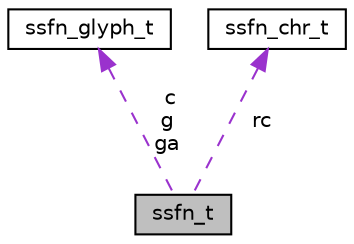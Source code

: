 digraph "ssfn_t"
{
 // LATEX_PDF_SIZE
  edge [fontname="Helvetica",fontsize="10",labelfontname="Helvetica",labelfontsize="10"];
  node [fontname="Helvetica",fontsize="10",shape=record];
  Node1 [label="ssfn_t",height=0.2,width=0.4,color="black", fillcolor="grey75", style="filled", fontcolor="black",tooltip=" "];
  Node2 -> Node1 [dir="back",color="darkorchid3",fontsize="10",style="dashed",label=" c\ng\nga" ,fontname="Helvetica"];
  Node2 [label="ssfn_glyph_t",height=0.2,width=0.4,color="black", fillcolor="white", style="filled",URL="$structssfn__glyph__t.html",tooltip=" "];
  Node3 -> Node1 [dir="back",color="darkorchid3",fontsize="10",style="dashed",label=" rc" ,fontname="Helvetica"];
  Node3 [label="ssfn_chr_t",height=0.2,width=0.4,color="black", fillcolor="white", style="filled",URL="$structssfn__chr__t.html",tooltip=" "];
}
